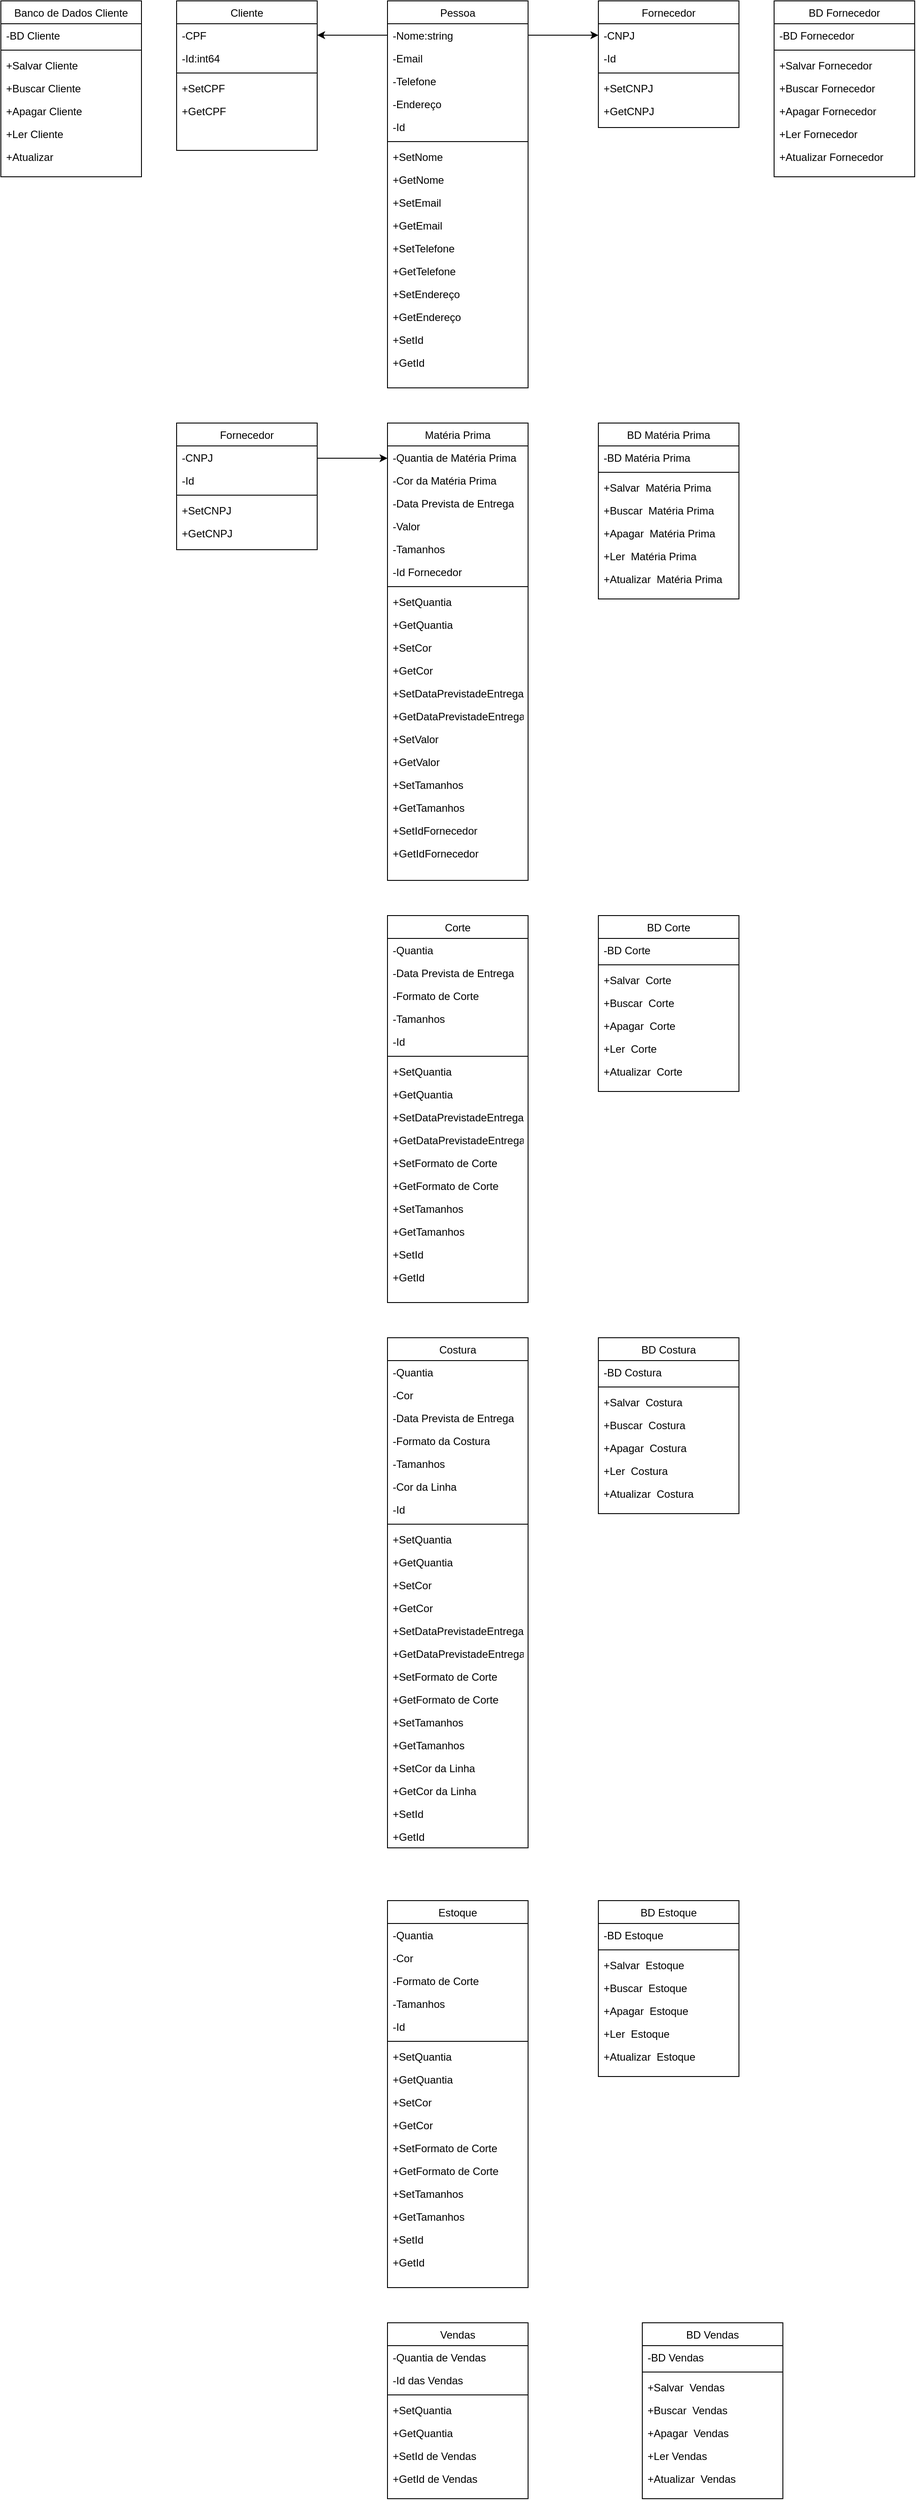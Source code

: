 <mxfile version="24.7.1" type="device">
  <diagram id="C5RBs43oDa-KdzZeNtuy" name="Page-1">
    <mxGraphModel dx="2261" dy="782" grid="1" gridSize="10" guides="1" tooltips="1" connect="1" arrows="1" fold="1" page="1" pageScale="1" pageWidth="827" pageHeight="1169" math="0" shadow="0">
      <root>
        <mxCell id="WIyWlLk6GJQsqaUBKTNV-0" />
        <mxCell id="WIyWlLk6GJQsqaUBKTNV-1" parent="WIyWlLk6GJQsqaUBKTNV-0" />
        <mxCell id="zkfFHV4jXpPFQw0GAbJ--17" value="Cliente" style="swimlane;fontStyle=0;align=center;verticalAlign=top;childLayout=stackLayout;horizontal=1;startSize=26;horizontalStack=0;resizeParent=1;resizeLast=0;collapsible=1;marginBottom=0;rounded=0;shadow=0;strokeWidth=1;" parent="WIyWlLk6GJQsqaUBKTNV-1" vertex="1">
          <mxGeometry x="40" width="160" height="170" as="geometry">
            <mxRectangle x="550" y="140" width="160" height="26" as="alternateBounds" />
          </mxGeometry>
        </mxCell>
        <mxCell id="zkfFHV4jXpPFQw0GAbJ--18" value="-CPF" style="text;align=left;verticalAlign=top;spacingLeft=4;spacingRight=4;overflow=hidden;rotatable=0;points=[[0,0.5],[1,0.5]];portConstraint=eastwest;" parent="zkfFHV4jXpPFQw0GAbJ--17" vertex="1">
          <mxGeometry y="26" width="160" height="26" as="geometry" />
        </mxCell>
        <mxCell id="UYTvGShQzW5NcOus-Ca2-104" value="-Id:int64" style="text;align=left;verticalAlign=top;spacingLeft=4;spacingRight=4;overflow=hidden;rotatable=0;points=[[0,0.5],[1,0.5]];portConstraint=eastwest;" parent="zkfFHV4jXpPFQw0GAbJ--17" vertex="1">
          <mxGeometry y="52" width="160" height="26" as="geometry" />
        </mxCell>
        <mxCell id="zkfFHV4jXpPFQw0GAbJ--23" value="" style="line;html=1;strokeWidth=1;align=left;verticalAlign=middle;spacingTop=-1;spacingLeft=3;spacingRight=3;rotatable=0;labelPosition=right;points=[];portConstraint=eastwest;" parent="zkfFHV4jXpPFQw0GAbJ--17" vertex="1">
          <mxGeometry y="78" width="160" height="8" as="geometry" />
        </mxCell>
        <mxCell id="zkfFHV4jXpPFQw0GAbJ--24" value="+SetCPF" style="text;align=left;verticalAlign=top;spacingLeft=4;spacingRight=4;overflow=hidden;rotatable=0;points=[[0,0.5],[1,0.5]];portConstraint=eastwest;" parent="zkfFHV4jXpPFQw0GAbJ--17" vertex="1">
          <mxGeometry y="86" width="160" height="26" as="geometry" />
        </mxCell>
        <mxCell id="PJtzNLOf5O62sU7vfMhk-27" value="+GetCPF" style="text;align=left;verticalAlign=top;spacingLeft=4;spacingRight=4;overflow=hidden;rotatable=0;points=[[0,0.5],[1,0.5]];portConstraint=eastwest;" parent="zkfFHV4jXpPFQw0GAbJ--17" vertex="1">
          <mxGeometry y="112" width="160" height="32" as="geometry" />
        </mxCell>
        <mxCell id="PJtzNLOf5O62sU7vfMhk-35" value="Banco de Dados Cliente" style="swimlane;fontStyle=0;align=center;verticalAlign=top;childLayout=stackLayout;horizontal=1;startSize=26;horizontalStack=0;resizeParent=1;resizeLast=0;collapsible=1;marginBottom=0;rounded=0;shadow=0;strokeWidth=1;" parent="WIyWlLk6GJQsqaUBKTNV-1" vertex="1">
          <mxGeometry x="-160" width="160" height="200" as="geometry">
            <mxRectangle x="550" y="140" width="160" height="26" as="alternateBounds" />
          </mxGeometry>
        </mxCell>
        <mxCell id="PJtzNLOf5O62sU7vfMhk-36" value="-BD Cliente" style="text;align=left;verticalAlign=top;spacingLeft=4;spacingRight=4;overflow=hidden;rotatable=0;points=[[0,0.5],[1,0.5]];portConstraint=eastwest;" parent="PJtzNLOf5O62sU7vfMhk-35" vertex="1">
          <mxGeometry y="26" width="160" height="26" as="geometry" />
        </mxCell>
        <mxCell id="PJtzNLOf5O62sU7vfMhk-42" value="" style="line;html=1;strokeWidth=1;align=left;verticalAlign=middle;spacingTop=-1;spacingLeft=3;spacingRight=3;rotatable=0;labelPosition=right;points=[];portConstraint=eastwest;" parent="PJtzNLOf5O62sU7vfMhk-35" vertex="1">
          <mxGeometry y="52" width="160" height="8" as="geometry" />
        </mxCell>
        <mxCell id="PJtzNLOf5O62sU7vfMhk-43" value="+Salvar Cliente" style="text;align=left;verticalAlign=top;spacingLeft=4;spacingRight=4;overflow=hidden;rotatable=0;points=[[0,0.5],[1,0.5]];portConstraint=eastwest;" parent="PJtzNLOf5O62sU7vfMhk-35" vertex="1">
          <mxGeometry y="60" width="160" height="26" as="geometry" />
        </mxCell>
        <mxCell id="PJtzNLOf5O62sU7vfMhk-44" value="+Buscar Cliente" style="text;align=left;verticalAlign=top;spacingLeft=4;spacingRight=4;overflow=hidden;rotatable=0;points=[[0,0.5],[1,0.5]];portConstraint=eastwest;" parent="PJtzNLOf5O62sU7vfMhk-35" vertex="1">
          <mxGeometry y="86" width="160" height="26" as="geometry" />
        </mxCell>
        <mxCell id="PJtzNLOf5O62sU7vfMhk-45" value="+Apagar Cliente" style="text;align=left;verticalAlign=top;spacingLeft=4;spacingRight=4;overflow=hidden;rotatable=0;points=[[0,0.5],[1,0.5]];portConstraint=eastwest;" parent="PJtzNLOf5O62sU7vfMhk-35" vertex="1">
          <mxGeometry y="112" width="160" height="26" as="geometry" />
        </mxCell>
        <mxCell id="PJtzNLOf5O62sU7vfMhk-57" value="+Ler Cliente" style="text;align=left;verticalAlign=top;spacingLeft=4;spacingRight=4;overflow=hidden;rotatable=0;points=[[0,0.5],[1,0.5]];portConstraint=eastwest;" parent="PJtzNLOf5O62sU7vfMhk-35" vertex="1">
          <mxGeometry y="138" width="160" height="26" as="geometry" />
        </mxCell>
        <mxCell id="UYTvGShQzW5NcOus-Ca2-62" value="+Atualizar " style="text;align=left;verticalAlign=top;spacingLeft=4;spacingRight=4;overflow=hidden;rotatable=0;points=[[0,0.5],[1,0.5]];portConstraint=eastwest;" parent="PJtzNLOf5O62sU7vfMhk-35" vertex="1">
          <mxGeometry y="164" width="160" height="26" as="geometry" />
        </mxCell>
        <mxCell id="PJtzNLOf5O62sU7vfMhk-58" value="Matéria Prima" style="swimlane;fontStyle=0;align=center;verticalAlign=top;childLayout=stackLayout;horizontal=1;startSize=26;horizontalStack=0;resizeParent=1;resizeLast=0;collapsible=1;marginBottom=0;rounded=0;shadow=0;strokeWidth=1;" parent="WIyWlLk6GJQsqaUBKTNV-1" vertex="1">
          <mxGeometry x="280" y="480" width="160" height="520" as="geometry">
            <mxRectangle y="480" width="160" height="26" as="alternateBounds" />
          </mxGeometry>
        </mxCell>
        <mxCell id="PJtzNLOf5O62sU7vfMhk-59" value="-Quantia de Matéria Prima" style="text;align=left;verticalAlign=top;spacingLeft=4;spacingRight=4;overflow=hidden;rotatable=0;points=[[0,0.5],[1,0.5]];portConstraint=eastwest;" parent="PJtzNLOf5O62sU7vfMhk-58" vertex="1">
          <mxGeometry y="26" width="160" height="26" as="geometry" />
        </mxCell>
        <mxCell id="PJtzNLOf5O62sU7vfMhk-60" value="-Cor da Matéria Prima" style="text;align=left;verticalAlign=top;spacingLeft=4;spacingRight=4;overflow=hidden;rotatable=0;points=[[0,0.5],[1,0.5]];portConstraint=eastwest;rounded=0;shadow=0;html=0;" parent="PJtzNLOf5O62sU7vfMhk-58" vertex="1">
          <mxGeometry y="52" width="160" height="26" as="geometry" />
        </mxCell>
        <mxCell id="PJtzNLOf5O62sU7vfMhk-61" value="-Data Prevista de Entrega" style="text;align=left;verticalAlign=top;spacingLeft=4;spacingRight=4;overflow=hidden;rotatable=0;points=[[0,0.5],[1,0.5]];portConstraint=eastwest;rounded=0;shadow=0;html=0;" parent="PJtzNLOf5O62sU7vfMhk-58" vertex="1">
          <mxGeometry y="78" width="160" height="26" as="geometry" />
        </mxCell>
        <mxCell id="PJtzNLOf5O62sU7vfMhk-62" value="-Valor" style="text;align=left;verticalAlign=top;spacingLeft=4;spacingRight=4;overflow=hidden;rotatable=0;points=[[0,0.5],[1,0.5]];portConstraint=eastwest;rounded=0;shadow=0;html=0;" parent="PJtzNLOf5O62sU7vfMhk-58" vertex="1">
          <mxGeometry y="104" width="160" height="26" as="geometry" />
        </mxCell>
        <mxCell id="PJtzNLOf5O62sU7vfMhk-63" value="-Tamanhos" style="text;align=left;verticalAlign=top;spacingLeft=4;spacingRight=4;overflow=hidden;rotatable=0;points=[[0,0.5],[1,0.5]];portConstraint=eastwest;rounded=0;shadow=0;html=0;" parent="PJtzNLOf5O62sU7vfMhk-58" vertex="1">
          <mxGeometry y="130" width="160" height="26" as="geometry" />
        </mxCell>
        <mxCell id="PJtzNLOf5O62sU7vfMhk-64" value="-Id Fornecedor" style="text;align=left;verticalAlign=top;spacingLeft=4;spacingRight=4;overflow=hidden;rotatable=0;points=[[0,0.5],[1,0.5]];portConstraint=eastwest;rounded=0;shadow=0;html=0;" parent="PJtzNLOf5O62sU7vfMhk-58" vertex="1">
          <mxGeometry y="156" width="160" height="26" as="geometry" />
        </mxCell>
        <mxCell id="PJtzNLOf5O62sU7vfMhk-65" value="" style="line;html=1;strokeWidth=1;align=left;verticalAlign=middle;spacingTop=-1;spacingLeft=3;spacingRight=3;rotatable=0;labelPosition=right;points=[];portConstraint=eastwest;" parent="PJtzNLOf5O62sU7vfMhk-58" vertex="1">
          <mxGeometry y="182" width="160" height="8" as="geometry" />
        </mxCell>
        <mxCell id="PJtzNLOf5O62sU7vfMhk-66" value="+SetQuantia" style="text;align=left;verticalAlign=top;spacingLeft=4;spacingRight=4;overflow=hidden;rotatable=0;points=[[0,0.5],[1,0.5]];portConstraint=eastwest;" parent="PJtzNLOf5O62sU7vfMhk-58" vertex="1">
          <mxGeometry y="190" width="160" height="26" as="geometry" />
        </mxCell>
        <mxCell id="PJtzNLOf5O62sU7vfMhk-67" value="+GetQuantia" style="text;align=left;verticalAlign=top;spacingLeft=4;spacingRight=4;overflow=hidden;rotatable=0;points=[[0,0.5],[1,0.5]];portConstraint=eastwest;" parent="PJtzNLOf5O62sU7vfMhk-58" vertex="1">
          <mxGeometry y="216" width="160" height="26" as="geometry" />
        </mxCell>
        <mxCell id="PJtzNLOf5O62sU7vfMhk-68" value="+SetCor" style="text;align=left;verticalAlign=top;spacingLeft=4;spacingRight=4;overflow=hidden;rotatable=0;points=[[0,0.5],[1,0.5]];portConstraint=eastwest;" parent="PJtzNLOf5O62sU7vfMhk-58" vertex="1">
          <mxGeometry y="242" width="160" height="26" as="geometry" />
        </mxCell>
        <mxCell id="PJtzNLOf5O62sU7vfMhk-69" value="+GetCor" style="text;align=left;verticalAlign=top;spacingLeft=4;spacingRight=4;overflow=hidden;rotatable=0;points=[[0,0.5],[1,0.5]];portConstraint=eastwest;" parent="PJtzNLOf5O62sU7vfMhk-58" vertex="1">
          <mxGeometry y="268" width="160" height="26" as="geometry" />
        </mxCell>
        <mxCell id="PJtzNLOf5O62sU7vfMhk-70" value="+SetDataPrevistadeEntrega" style="text;align=left;verticalAlign=top;spacingLeft=4;spacingRight=4;overflow=hidden;rotatable=0;points=[[0,0.5],[1,0.5]];portConstraint=eastwest;" parent="PJtzNLOf5O62sU7vfMhk-58" vertex="1">
          <mxGeometry y="294" width="160" height="26" as="geometry" />
        </mxCell>
        <mxCell id="PJtzNLOf5O62sU7vfMhk-71" value="+GetDataPrevistadeEntrega" style="text;align=left;verticalAlign=top;spacingLeft=4;spacingRight=4;overflow=hidden;rotatable=0;points=[[0,0.5],[1,0.5]];portConstraint=eastwest;" parent="PJtzNLOf5O62sU7vfMhk-58" vertex="1">
          <mxGeometry y="320" width="160" height="26" as="geometry" />
        </mxCell>
        <mxCell id="PJtzNLOf5O62sU7vfMhk-72" value="+SetValor" style="text;align=left;verticalAlign=top;spacingLeft=4;spacingRight=4;overflow=hidden;rotatable=0;points=[[0,0.5],[1,0.5]];portConstraint=eastwest;" parent="PJtzNLOf5O62sU7vfMhk-58" vertex="1">
          <mxGeometry y="346" width="160" height="26" as="geometry" />
        </mxCell>
        <mxCell id="PJtzNLOf5O62sU7vfMhk-73" value="+GetValor" style="text;align=left;verticalAlign=top;spacingLeft=4;spacingRight=4;overflow=hidden;rotatable=0;points=[[0,0.5],[1,0.5]];portConstraint=eastwest;" parent="PJtzNLOf5O62sU7vfMhk-58" vertex="1">
          <mxGeometry y="372" width="160" height="26" as="geometry" />
        </mxCell>
        <mxCell id="PJtzNLOf5O62sU7vfMhk-74" value="+SetTamanhos" style="text;align=left;verticalAlign=top;spacingLeft=4;spacingRight=4;overflow=hidden;rotatable=0;points=[[0,0.5],[1,0.5]];portConstraint=eastwest;" parent="PJtzNLOf5O62sU7vfMhk-58" vertex="1">
          <mxGeometry y="398" width="160" height="26" as="geometry" />
        </mxCell>
        <mxCell id="PJtzNLOf5O62sU7vfMhk-75" value="+GetTamanhos" style="text;align=left;verticalAlign=top;spacingLeft=4;spacingRight=4;overflow=hidden;rotatable=0;points=[[0,0.5],[1,0.5]];portConstraint=eastwest;" parent="PJtzNLOf5O62sU7vfMhk-58" vertex="1">
          <mxGeometry y="424" width="160" height="26" as="geometry" />
        </mxCell>
        <mxCell id="PJtzNLOf5O62sU7vfMhk-76" value="+SetIdFornecedor" style="text;align=left;verticalAlign=top;spacingLeft=4;spacingRight=4;overflow=hidden;rotatable=0;points=[[0,0.5],[1,0.5]];portConstraint=eastwest;" parent="PJtzNLOf5O62sU7vfMhk-58" vertex="1">
          <mxGeometry y="450" width="160" height="26" as="geometry" />
        </mxCell>
        <mxCell id="PJtzNLOf5O62sU7vfMhk-77" value="+GetIdFornecedor" style="text;align=left;verticalAlign=top;spacingLeft=4;spacingRight=4;overflow=hidden;rotatable=0;points=[[0,0.5],[1,0.5]];portConstraint=eastwest;" parent="PJtzNLOf5O62sU7vfMhk-58" vertex="1">
          <mxGeometry y="476" width="160" height="26" as="geometry" />
        </mxCell>
        <mxCell id="UYTvGShQzW5NcOus-Ca2-19" value="Pessoa" style="swimlane;fontStyle=0;align=center;verticalAlign=top;childLayout=stackLayout;horizontal=1;startSize=26;horizontalStack=0;resizeParent=1;resizeLast=0;collapsible=1;marginBottom=0;rounded=0;shadow=0;strokeWidth=1;" parent="WIyWlLk6GJQsqaUBKTNV-1" vertex="1">
          <mxGeometry x="280" width="160" height="440" as="geometry">
            <mxRectangle y="480" width="160" height="26" as="alternateBounds" />
          </mxGeometry>
        </mxCell>
        <mxCell id="UYTvGShQzW5NcOus-Ca2-20" value="-Nome:string" style="text;align=left;verticalAlign=top;spacingLeft=4;spacingRight=4;overflow=hidden;rotatable=0;points=[[0,0.5],[1,0.5]];portConstraint=eastwest;" parent="UYTvGShQzW5NcOus-Ca2-19" vertex="1">
          <mxGeometry y="26" width="160" height="26" as="geometry" />
        </mxCell>
        <mxCell id="UYTvGShQzW5NcOus-Ca2-21" value="-Email" style="text;align=left;verticalAlign=top;spacingLeft=4;spacingRight=4;overflow=hidden;rotatable=0;points=[[0,0.5],[1,0.5]];portConstraint=eastwest;rounded=0;shadow=0;html=0;" parent="UYTvGShQzW5NcOus-Ca2-19" vertex="1">
          <mxGeometry y="52" width="160" height="26" as="geometry" />
        </mxCell>
        <mxCell id="UYTvGShQzW5NcOus-Ca2-22" value="-Telefone" style="text;align=left;verticalAlign=top;spacingLeft=4;spacingRight=4;overflow=hidden;rotatable=0;points=[[0,0.5],[1,0.5]];portConstraint=eastwest;rounded=0;shadow=0;html=0;" parent="UYTvGShQzW5NcOus-Ca2-19" vertex="1">
          <mxGeometry y="78" width="160" height="26" as="geometry" />
        </mxCell>
        <mxCell id="UYTvGShQzW5NcOus-Ca2-23" value="-Endereço" style="text;align=left;verticalAlign=top;spacingLeft=4;spacingRight=4;overflow=hidden;rotatable=0;points=[[0,0.5],[1,0.5]];portConstraint=eastwest;rounded=0;shadow=0;html=0;" parent="UYTvGShQzW5NcOus-Ca2-19" vertex="1">
          <mxGeometry y="104" width="160" height="26" as="geometry" />
        </mxCell>
        <mxCell id="UYTvGShQzW5NcOus-Ca2-25" value="-Id" style="text;align=left;verticalAlign=top;spacingLeft=4;spacingRight=4;overflow=hidden;rotatable=0;points=[[0,0.5],[1,0.5]];portConstraint=eastwest;rounded=0;shadow=0;html=0;" parent="UYTvGShQzW5NcOus-Ca2-19" vertex="1">
          <mxGeometry y="130" width="160" height="26" as="geometry" />
        </mxCell>
        <mxCell id="UYTvGShQzW5NcOus-Ca2-26" value="" style="line;html=1;strokeWidth=1;align=left;verticalAlign=middle;spacingTop=-1;spacingLeft=3;spacingRight=3;rotatable=0;labelPosition=right;points=[];portConstraint=eastwest;" parent="UYTvGShQzW5NcOus-Ca2-19" vertex="1">
          <mxGeometry y="156" width="160" height="8" as="geometry" />
        </mxCell>
        <mxCell id="UYTvGShQzW5NcOus-Ca2-27" value="+SetNome" style="text;align=left;verticalAlign=top;spacingLeft=4;spacingRight=4;overflow=hidden;rotatable=0;points=[[0,0.5],[1,0.5]];portConstraint=eastwest;" parent="UYTvGShQzW5NcOus-Ca2-19" vertex="1">
          <mxGeometry y="164" width="160" height="26" as="geometry" />
        </mxCell>
        <mxCell id="UYTvGShQzW5NcOus-Ca2-28" value="+GetNome" style="text;align=left;verticalAlign=top;spacingLeft=4;spacingRight=4;overflow=hidden;rotatable=0;points=[[0,0.5],[1,0.5]];portConstraint=eastwest;" parent="UYTvGShQzW5NcOus-Ca2-19" vertex="1">
          <mxGeometry y="190" width="160" height="26" as="geometry" />
        </mxCell>
        <mxCell id="UYTvGShQzW5NcOus-Ca2-29" value="+SetEmail" style="text;align=left;verticalAlign=top;spacingLeft=4;spacingRight=4;overflow=hidden;rotatable=0;points=[[0,0.5],[1,0.5]];portConstraint=eastwest;" parent="UYTvGShQzW5NcOus-Ca2-19" vertex="1">
          <mxGeometry y="216" width="160" height="26" as="geometry" />
        </mxCell>
        <mxCell id="UYTvGShQzW5NcOus-Ca2-30" value="+GetEmail" style="text;align=left;verticalAlign=top;spacingLeft=4;spacingRight=4;overflow=hidden;rotatable=0;points=[[0,0.5],[1,0.5]];portConstraint=eastwest;" parent="UYTvGShQzW5NcOus-Ca2-19" vertex="1">
          <mxGeometry y="242" width="160" height="26" as="geometry" />
        </mxCell>
        <mxCell id="UYTvGShQzW5NcOus-Ca2-31" value="+SetTelefone" style="text;align=left;verticalAlign=top;spacingLeft=4;spacingRight=4;overflow=hidden;rotatable=0;points=[[0,0.5],[1,0.5]];portConstraint=eastwest;" parent="UYTvGShQzW5NcOus-Ca2-19" vertex="1">
          <mxGeometry y="268" width="160" height="26" as="geometry" />
        </mxCell>
        <mxCell id="UYTvGShQzW5NcOus-Ca2-32" value="+GetTelefone" style="text;align=left;verticalAlign=top;spacingLeft=4;spacingRight=4;overflow=hidden;rotatable=0;points=[[0,0.5],[1,0.5]];portConstraint=eastwest;" parent="UYTvGShQzW5NcOus-Ca2-19" vertex="1">
          <mxGeometry y="294" width="160" height="26" as="geometry" />
        </mxCell>
        <mxCell id="UYTvGShQzW5NcOus-Ca2-33" value="+SetEndereço" style="text;align=left;verticalAlign=top;spacingLeft=4;spacingRight=4;overflow=hidden;rotatable=0;points=[[0,0.5],[1,0.5]];portConstraint=eastwest;" parent="UYTvGShQzW5NcOus-Ca2-19" vertex="1">
          <mxGeometry y="320" width="160" height="26" as="geometry" />
        </mxCell>
        <mxCell id="UYTvGShQzW5NcOus-Ca2-34" value="+GetEndereço" style="text;align=left;verticalAlign=top;spacingLeft=4;spacingRight=4;overflow=hidden;rotatable=0;points=[[0,0.5],[1,0.5]];portConstraint=eastwest;" parent="UYTvGShQzW5NcOus-Ca2-19" vertex="1">
          <mxGeometry y="346" width="160" height="26" as="geometry" />
        </mxCell>
        <mxCell id="UYTvGShQzW5NcOus-Ca2-37" value="+SetId" style="text;align=left;verticalAlign=top;spacingLeft=4;spacingRight=4;overflow=hidden;rotatable=0;points=[[0,0.5],[1,0.5]];portConstraint=eastwest;" parent="UYTvGShQzW5NcOus-Ca2-19" vertex="1">
          <mxGeometry y="372" width="160" height="26" as="geometry" />
        </mxCell>
        <mxCell id="UYTvGShQzW5NcOus-Ca2-38" value="+GetId" style="text;align=left;verticalAlign=top;spacingLeft=4;spacingRight=4;overflow=hidden;rotatable=0;points=[[0,0.5],[1,0.5]];portConstraint=eastwest;" parent="UYTvGShQzW5NcOus-Ca2-19" vertex="1">
          <mxGeometry y="398" width="160" height="26" as="geometry" />
        </mxCell>
        <mxCell id="UYTvGShQzW5NcOus-Ca2-39" value="Fornecedor" style="swimlane;fontStyle=0;align=center;verticalAlign=top;childLayout=stackLayout;horizontal=1;startSize=26;horizontalStack=0;resizeParent=1;resizeLast=0;collapsible=1;marginBottom=0;rounded=0;shadow=0;strokeWidth=1;" parent="WIyWlLk6GJQsqaUBKTNV-1" vertex="1">
          <mxGeometry x="520" width="160" height="144" as="geometry">
            <mxRectangle x="550" y="140" width="160" height="26" as="alternateBounds" />
          </mxGeometry>
        </mxCell>
        <mxCell id="UYTvGShQzW5NcOus-Ca2-40" value="-CNPJ" style="text;align=left;verticalAlign=top;spacingLeft=4;spacingRight=4;overflow=hidden;rotatable=0;points=[[0,0.5],[1,0.5]];portConstraint=eastwest;" parent="UYTvGShQzW5NcOus-Ca2-39" vertex="1">
          <mxGeometry y="26" width="160" height="26" as="geometry" />
        </mxCell>
        <mxCell id="UYTvGShQzW5NcOus-Ca2-103" value="-Id" style="text;align=left;verticalAlign=top;spacingLeft=4;spacingRight=4;overflow=hidden;rotatable=0;points=[[0,0.5],[1,0.5]];portConstraint=eastwest;" parent="UYTvGShQzW5NcOus-Ca2-39" vertex="1">
          <mxGeometry y="52" width="160" height="26" as="geometry" />
        </mxCell>
        <mxCell id="UYTvGShQzW5NcOus-Ca2-41" value="" style="line;html=1;strokeWidth=1;align=left;verticalAlign=middle;spacingTop=-1;spacingLeft=3;spacingRight=3;rotatable=0;labelPosition=right;points=[];portConstraint=eastwest;" parent="UYTvGShQzW5NcOus-Ca2-39" vertex="1">
          <mxGeometry y="78" width="160" height="8" as="geometry" />
        </mxCell>
        <mxCell id="UYTvGShQzW5NcOus-Ca2-42" value="+SetCNPJ" style="text;align=left;verticalAlign=top;spacingLeft=4;spacingRight=4;overflow=hidden;rotatable=0;points=[[0,0.5],[1,0.5]];portConstraint=eastwest;" parent="UYTvGShQzW5NcOus-Ca2-39" vertex="1">
          <mxGeometry y="86" width="160" height="26" as="geometry" />
        </mxCell>
        <mxCell id="UYTvGShQzW5NcOus-Ca2-43" value="+GetCNPJ" style="text;align=left;verticalAlign=top;spacingLeft=4;spacingRight=4;overflow=hidden;rotatable=0;points=[[0,0.5],[1,0.5]];portConstraint=eastwest;" parent="UYTvGShQzW5NcOus-Ca2-39" vertex="1">
          <mxGeometry y="112" width="160" height="32" as="geometry" />
        </mxCell>
        <mxCell id="UYTvGShQzW5NcOus-Ca2-49" value="BD Fornecedor" style="swimlane;fontStyle=0;align=center;verticalAlign=top;childLayout=stackLayout;horizontal=1;startSize=26;horizontalStack=0;resizeParent=1;resizeLast=0;collapsible=1;marginBottom=0;rounded=0;shadow=0;strokeWidth=1;" parent="WIyWlLk6GJQsqaUBKTNV-1" vertex="1">
          <mxGeometry x="720" width="160" height="200" as="geometry">
            <mxRectangle x="550" y="140" width="160" height="26" as="alternateBounds" />
          </mxGeometry>
        </mxCell>
        <mxCell id="UYTvGShQzW5NcOus-Ca2-50" value="-BD Fornecedor" style="text;align=left;verticalAlign=top;spacingLeft=4;spacingRight=4;overflow=hidden;rotatable=0;points=[[0,0.5],[1,0.5]];portConstraint=eastwest;" parent="UYTvGShQzW5NcOus-Ca2-49" vertex="1">
          <mxGeometry y="26" width="160" height="26" as="geometry" />
        </mxCell>
        <mxCell id="UYTvGShQzW5NcOus-Ca2-51" value="" style="line;html=1;strokeWidth=1;align=left;verticalAlign=middle;spacingTop=-1;spacingLeft=3;spacingRight=3;rotatable=0;labelPosition=right;points=[];portConstraint=eastwest;" parent="UYTvGShQzW5NcOus-Ca2-49" vertex="1">
          <mxGeometry y="52" width="160" height="8" as="geometry" />
        </mxCell>
        <mxCell id="UYTvGShQzW5NcOus-Ca2-52" value="+Salvar Fornecedor" style="text;align=left;verticalAlign=top;spacingLeft=4;spacingRight=4;overflow=hidden;rotatable=0;points=[[0,0.5],[1,0.5]];portConstraint=eastwest;" parent="UYTvGShQzW5NcOus-Ca2-49" vertex="1">
          <mxGeometry y="60" width="160" height="26" as="geometry" />
        </mxCell>
        <mxCell id="UYTvGShQzW5NcOus-Ca2-53" value="+Buscar Fornecedor" style="text;align=left;verticalAlign=top;spacingLeft=4;spacingRight=4;overflow=hidden;rotatable=0;points=[[0,0.5],[1,0.5]];portConstraint=eastwest;" parent="UYTvGShQzW5NcOus-Ca2-49" vertex="1">
          <mxGeometry y="86" width="160" height="26" as="geometry" />
        </mxCell>
        <mxCell id="UYTvGShQzW5NcOus-Ca2-54" value="+Apagar Fornecedor" style="text;align=left;verticalAlign=top;spacingLeft=4;spacingRight=4;overflow=hidden;rotatable=0;points=[[0,0.5],[1,0.5]];portConstraint=eastwest;" parent="UYTvGShQzW5NcOus-Ca2-49" vertex="1">
          <mxGeometry y="112" width="160" height="26" as="geometry" />
        </mxCell>
        <mxCell id="UYTvGShQzW5NcOus-Ca2-55" value="+Ler Fornecedor" style="text;align=left;verticalAlign=top;spacingLeft=4;spacingRight=4;overflow=hidden;rotatable=0;points=[[0,0.5],[1,0.5]];portConstraint=eastwest;" parent="UYTvGShQzW5NcOus-Ca2-49" vertex="1">
          <mxGeometry y="138" width="160" height="26" as="geometry" />
        </mxCell>
        <mxCell id="UYTvGShQzW5NcOus-Ca2-61" value="+Atualizar Fornecedor" style="text;align=left;verticalAlign=top;spacingLeft=4;spacingRight=4;overflow=hidden;rotatable=0;points=[[0,0.5],[1,0.5]];portConstraint=eastwest;" parent="UYTvGShQzW5NcOus-Ca2-49" vertex="1">
          <mxGeometry y="164" width="160" height="26" as="geometry" />
        </mxCell>
        <mxCell id="UYTvGShQzW5NcOus-Ca2-67" value="" style="endArrow=classic;html=1;rounded=0;entryX=1;entryY=0.5;entryDx=0;entryDy=0;exitX=0;exitY=0.5;exitDx=0;exitDy=0;" parent="WIyWlLk6GJQsqaUBKTNV-1" source="UYTvGShQzW5NcOus-Ca2-20" target="zkfFHV4jXpPFQw0GAbJ--18" edge="1">
          <mxGeometry width="50" height="50" relative="1" as="geometry">
            <mxPoint x="220" y="85" as="sourcePoint" />
            <mxPoint x="270" y="35" as="targetPoint" />
          </mxGeometry>
        </mxCell>
        <mxCell id="UYTvGShQzW5NcOus-Ca2-68" value="" style="endArrow=classic;html=1;rounded=0;entryX=0;entryY=0.5;entryDx=0;entryDy=0;exitX=1;exitY=0.5;exitDx=0;exitDy=0;" parent="WIyWlLk6GJQsqaUBKTNV-1" source="UYTvGShQzW5NcOus-Ca2-20" target="UYTvGShQzW5NcOus-Ca2-40" edge="1">
          <mxGeometry width="50" height="50" relative="1" as="geometry">
            <mxPoint x="450" y="60" as="sourcePoint" />
            <mxPoint x="500" y="10" as="targetPoint" />
          </mxGeometry>
        </mxCell>
        <mxCell id="UYTvGShQzW5NcOus-Ca2-69" value="Corte" style="swimlane;fontStyle=0;align=center;verticalAlign=top;childLayout=stackLayout;horizontal=1;startSize=26;horizontalStack=0;resizeParent=1;resizeLast=0;collapsible=1;marginBottom=0;rounded=0;shadow=0;strokeWidth=1;" parent="WIyWlLk6GJQsqaUBKTNV-1" vertex="1">
          <mxGeometry x="280" y="1040" width="160" height="440" as="geometry">
            <mxRectangle y="480" width="160" height="26" as="alternateBounds" />
          </mxGeometry>
        </mxCell>
        <mxCell id="UYTvGShQzW5NcOus-Ca2-70" value="-Quantia" style="text;align=left;verticalAlign=top;spacingLeft=4;spacingRight=4;overflow=hidden;rotatable=0;points=[[0,0.5],[1,0.5]];portConstraint=eastwest;" parent="UYTvGShQzW5NcOus-Ca2-69" vertex="1">
          <mxGeometry y="26" width="160" height="26" as="geometry" />
        </mxCell>
        <mxCell id="UYTvGShQzW5NcOus-Ca2-72" value="-Data Prevista de Entrega" style="text;align=left;verticalAlign=top;spacingLeft=4;spacingRight=4;overflow=hidden;rotatable=0;points=[[0,0.5],[1,0.5]];portConstraint=eastwest;rounded=0;shadow=0;html=0;" parent="UYTvGShQzW5NcOus-Ca2-69" vertex="1">
          <mxGeometry y="52" width="160" height="26" as="geometry" />
        </mxCell>
        <mxCell id="UYTvGShQzW5NcOus-Ca2-73" value="-Formato de Corte" style="text;align=left;verticalAlign=top;spacingLeft=4;spacingRight=4;overflow=hidden;rotatable=0;points=[[0,0.5],[1,0.5]];portConstraint=eastwest;rounded=0;shadow=0;html=0;" parent="UYTvGShQzW5NcOus-Ca2-69" vertex="1">
          <mxGeometry y="78" width="160" height="26" as="geometry" />
        </mxCell>
        <mxCell id="UYTvGShQzW5NcOus-Ca2-74" value="-Tamanhos" style="text;align=left;verticalAlign=top;spacingLeft=4;spacingRight=4;overflow=hidden;rotatable=0;points=[[0,0.5],[1,0.5]];portConstraint=eastwest;rounded=0;shadow=0;html=0;" parent="UYTvGShQzW5NcOus-Ca2-69" vertex="1">
          <mxGeometry y="104" width="160" height="26" as="geometry" />
        </mxCell>
        <mxCell id="UYTvGShQzW5NcOus-Ca2-75" value="-Id" style="text;align=left;verticalAlign=top;spacingLeft=4;spacingRight=4;overflow=hidden;rotatable=0;points=[[0,0.5],[1,0.5]];portConstraint=eastwest;rounded=0;shadow=0;html=0;" parent="UYTvGShQzW5NcOus-Ca2-69" vertex="1">
          <mxGeometry y="130" width="160" height="26" as="geometry" />
        </mxCell>
        <mxCell id="UYTvGShQzW5NcOus-Ca2-76" value="" style="line;html=1;strokeWidth=1;align=left;verticalAlign=middle;spacingTop=-1;spacingLeft=3;spacingRight=3;rotatable=0;labelPosition=right;points=[];portConstraint=eastwest;" parent="UYTvGShQzW5NcOus-Ca2-69" vertex="1">
          <mxGeometry y="156" width="160" height="8" as="geometry" />
        </mxCell>
        <mxCell id="UYTvGShQzW5NcOus-Ca2-77" value="+SetQuantia" style="text;align=left;verticalAlign=top;spacingLeft=4;spacingRight=4;overflow=hidden;rotatable=0;points=[[0,0.5],[1,0.5]];portConstraint=eastwest;" parent="UYTvGShQzW5NcOus-Ca2-69" vertex="1">
          <mxGeometry y="164" width="160" height="26" as="geometry" />
        </mxCell>
        <mxCell id="UYTvGShQzW5NcOus-Ca2-78" value="+GetQuantia" style="text;align=left;verticalAlign=top;spacingLeft=4;spacingRight=4;overflow=hidden;rotatable=0;points=[[0,0.5],[1,0.5]];portConstraint=eastwest;" parent="UYTvGShQzW5NcOus-Ca2-69" vertex="1">
          <mxGeometry y="190" width="160" height="26" as="geometry" />
        </mxCell>
        <mxCell id="UYTvGShQzW5NcOus-Ca2-81" value="+SetDataPrevistadeEntrega" style="text;align=left;verticalAlign=top;spacingLeft=4;spacingRight=4;overflow=hidden;rotatable=0;points=[[0,0.5],[1,0.5]];portConstraint=eastwest;" parent="UYTvGShQzW5NcOus-Ca2-69" vertex="1">
          <mxGeometry y="216" width="160" height="26" as="geometry" />
        </mxCell>
        <mxCell id="UYTvGShQzW5NcOus-Ca2-82" value="+GetDataPrevistadeEntrega" style="text;align=left;verticalAlign=top;spacingLeft=4;spacingRight=4;overflow=hidden;rotatable=0;points=[[0,0.5],[1,0.5]];portConstraint=eastwest;" parent="UYTvGShQzW5NcOus-Ca2-69" vertex="1">
          <mxGeometry y="242" width="160" height="26" as="geometry" />
        </mxCell>
        <mxCell id="UYTvGShQzW5NcOus-Ca2-83" value="+SetFormato de Corte" style="text;align=left;verticalAlign=top;spacingLeft=4;spacingRight=4;overflow=hidden;rotatable=0;points=[[0,0.5],[1,0.5]];portConstraint=eastwest;" parent="UYTvGShQzW5NcOus-Ca2-69" vertex="1">
          <mxGeometry y="268" width="160" height="26" as="geometry" />
        </mxCell>
        <mxCell id="UYTvGShQzW5NcOus-Ca2-84" value="+GetFormato de Corte" style="text;align=left;verticalAlign=top;spacingLeft=4;spacingRight=4;overflow=hidden;rotatable=0;points=[[0,0.5],[1,0.5]];portConstraint=eastwest;" parent="UYTvGShQzW5NcOus-Ca2-69" vertex="1">
          <mxGeometry y="294" width="160" height="26" as="geometry" />
        </mxCell>
        <mxCell id="UYTvGShQzW5NcOus-Ca2-85" value="+SetTamanhos" style="text;align=left;verticalAlign=top;spacingLeft=4;spacingRight=4;overflow=hidden;rotatable=0;points=[[0,0.5],[1,0.5]];portConstraint=eastwest;" parent="UYTvGShQzW5NcOus-Ca2-69" vertex="1">
          <mxGeometry y="320" width="160" height="26" as="geometry" />
        </mxCell>
        <mxCell id="UYTvGShQzW5NcOus-Ca2-86" value="+GetTamanhos" style="text;align=left;verticalAlign=top;spacingLeft=4;spacingRight=4;overflow=hidden;rotatable=0;points=[[0,0.5],[1,0.5]];portConstraint=eastwest;" parent="UYTvGShQzW5NcOus-Ca2-69" vertex="1">
          <mxGeometry y="346" width="160" height="26" as="geometry" />
        </mxCell>
        <mxCell id="UYTvGShQzW5NcOus-Ca2-87" value="+SetId" style="text;align=left;verticalAlign=top;spacingLeft=4;spacingRight=4;overflow=hidden;rotatable=0;points=[[0,0.5],[1,0.5]];portConstraint=eastwest;" parent="UYTvGShQzW5NcOus-Ca2-69" vertex="1">
          <mxGeometry y="372" width="160" height="26" as="geometry" />
        </mxCell>
        <mxCell id="UYTvGShQzW5NcOus-Ca2-88" value="+GetId" style="text;align=left;verticalAlign=top;spacingLeft=4;spacingRight=4;overflow=hidden;rotatable=0;points=[[0,0.5],[1,0.5]];portConstraint=eastwest;" parent="UYTvGShQzW5NcOus-Ca2-69" vertex="1">
          <mxGeometry y="398" width="160" height="26" as="geometry" />
        </mxCell>
        <mxCell id="UYTvGShQzW5NcOus-Ca2-106" value="Costura" style="swimlane;fontStyle=0;align=center;verticalAlign=top;childLayout=stackLayout;horizontal=1;startSize=26;horizontalStack=0;resizeParent=1;resizeLast=0;collapsible=1;marginBottom=0;rounded=0;shadow=0;strokeWidth=1;" parent="WIyWlLk6GJQsqaUBKTNV-1" vertex="1">
          <mxGeometry x="280" y="1520" width="160" height="580" as="geometry">
            <mxRectangle y="480" width="160" height="26" as="alternateBounds" />
          </mxGeometry>
        </mxCell>
        <mxCell id="UYTvGShQzW5NcOus-Ca2-107" value="-Quantia" style="text;align=left;verticalAlign=top;spacingLeft=4;spacingRight=4;overflow=hidden;rotatable=0;points=[[0,0.5],[1,0.5]];portConstraint=eastwest;" parent="UYTvGShQzW5NcOus-Ca2-106" vertex="1">
          <mxGeometry y="26" width="160" height="26" as="geometry" />
        </mxCell>
        <mxCell id="UYTvGShQzW5NcOus-Ca2-108" value="-Cor" style="text;align=left;verticalAlign=top;spacingLeft=4;spacingRight=4;overflow=hidden;rotatable=0;points=[[0,0.5],[1,0.5]];portConstraint=eastwest;rounded=0;shadow=0;html=0;" parent="UYTvGShQzW5NcOus-Ca2-106" vertex="1">
          <mxGeometry y="52" width="160" height="26" as="geometry" />
        </mxCell>
        <mxCell id="UYTvGShQzW5NcOus-Ca2-109" value="-Data Prevista de Entrega" style="text;align=left;verticalAlign=top;spacingLeft=4;spacingRight=4;overflow=hidden;rotatable=0;points=[[0,0.5],[1,0.5]];portConstraint=eastwest;rounded=0;shadow=0;html=0;" parent="UYTvGShQzW5NcOus-Ca2-106" vertex="1">
          <mxGeometry y="78" width="160" height="26" as="geometry" />
        </mxCell>
        <mxCell id="UYTvGShQzW5NcOus-Ca2-110" value="-Formato da Costura" style="text;align=left;verticalAlign=top;spacingLeft=4;spacingRight=4;overflow=hidden;rotatable=0;points=[[0,0.5],[1,0.5]];portConstraint=eastwest;rounded=0;shadow=0;html=0;" parent="UYTvGShQzW5NcOus-Ca2-106" vertex="1">
          <mxGeometry y="104" width="160" height="26" as="geometry" />
        </mxCell>
        <mxCell id="UYTvGShQzW5NcOus-Ca2-111" value="-Tamanhos" style="text;align=left;verticalAlign=top;spacingLeft=4;spacingRight=4;overflow=hidden;rotatable=0;points=[[0,0.5],[1,0.5]];portConstraint=eastwest;rounded=0;shadow=0;html=0;" parent="UYTvGShQzW5NcOus-Ca2-106" vertex="1">
          <mxGeometry y="130" width="160" height="26" as="geometry" />
        </mxCell>
        <mxCell id="cj39_XKpDpuA1xvaIk3X-0" value="-Cor da Linha" style="text;align=left;verticalAlign=top;spacingLeft=4;spacingRight=4;overflow=hidden;rotatable=0;points=[[0,0.5],[1,0.5]];portConstraint=eastwest;rounded=0;shadow=0;html=0;" parent="UYTvGShQzW5NcOus-Ca2-106" vertex="1">
          <mxGeometry y="156" width="160" height="26" as="geometry" />
        </mxCell>
        <mxCell id="UYTvGShQzW5NcOus-Ca2-112" value="-Id" style="text;align=left;verticalAlign=top;spacingLeft=4;spacingRight=4;overflow=hidden;rotatable=0;points=[[0,0.5],[1,0.5]];portConstraint=eastwest;rounded=0;shadow=0;html=0;" parent="UYTvGShQzW5NcOus-Ca2-106" vertex="1">
          <mxGeometry y="182" width="160" height="26" as="geometry" />
        </mxCell>
        <mxCell id="UYTvGShQzW5NcOus-Ca2-113" value="" style="line;html=1;strokeWidth=1;align=left;verticalAlign=middle;spacingTop=-1;spacingLeft=3;spacingRight=3;rotatable=0;labelPosition=right;points=[];portConstraint=eastwest;" parent="UYTvGShQzW5NcOus-Ca2-106" vertex="1">
          <mxGeometry y="208" width="160" height="8" as="geometry" />
        </mxCell>
        <mxCell id="UYTvGShQzW5NcOus-Ca2-114" value="+SetQuantia" style="text;align=left;verticalAlign=top;spacingLeft=4;spacingRight=4;overflow=hidden;rotatable=0;points=[[0,0.5],[1,0.5]];portConstraint=eastwest;" parent="UYTvGShQzW5NcOus-Ca2-106" vertex="1">
          <mxGeometry y="216" width="160" height="26" as="geometry" />
        </mxCell>
        <mxCell id="UYTvGShQzW5NcOus-Ca2-115" value="+GetQuantia" style="text;align=left;verticalAlign=top;spacingLeft=4;spacingRight=4;overflow=hidden;rotatable=0;points=[[0,0.5],[1,0.5]];portConstraint=eastwest;" parent="UYTvGShQzW5NcOus-Ca2-106" vertex="1">
          <mxGeometry y="242" width="160" height="26" as="geometry" />
        </mxCell>
        <mxCell id="UYTvGShQzW5NcOus-Ca2-116" value="+SetCor" style="text;align=left;verticalAlign=top;spacingLeft=4;spacingRight=4;overflow=hidden;rotatable=0;points=[[0,0.5],[1,0.5]];portConstraint=eastwest;" parent="UYTvGShQzW5NcOus-Ca2-106" vertex="1">
          <mxGeometry y="268" width="160" height="26" as="geometry" />
        </mxCell>
        <mxCell id="UYTvGShQzW5NcOus-Ca2-117" value="+GetCor" style="text;align=left;verticalAlign=top;spacingLeft=4;spacingRight=4;overflow=hidden;rotatable=0;points=[[0,0.5],[1,0.5]];portConstraint=eastwest;" parent="UYTvGShQzW5NcOus-Ca2-106" vertex="1">
          <mxGeometry y="294" width="160" height="26" as="geometry" />
        </mxCell>
        <mxCell id="UYTvGShQzW5NcOus-Ca2-118" value="+SetDataPrevistadeEntrega" style="text;align=left;verticalAlign=top;spacingLeft=4;spacingRight=4;overflow=hidden;rotatable=0;points=[[0,0.5],[1,0.5]];portConstraint=eastwest;" parent="UYTvGShQzW5NcOus-Ca2-106" vertex="1">
          <mxGeometry y="320" width="160" height="26" as="geometry" />
        </mxCell>
        <mxCell id="UYTvGShQzW5NcOus-Ca2-119" value="+GetDataPrevistadeEntrega" style="text;align=left;verticalAlign=top;spacingLeft=4;spacingRight=4;overflow=hidden;rotatable=0;points=[[0,0.5],[1,0.5]];portConstraint=eastwest;" parent="UYTvGShQzW5NcOus-Ca2-106" vertex="1">
          <mxGeometry y="346" width="160" height="26" as="geometry" />
        </mxCell>
        <mxCell id="UYTvGShQzW5NcOus-Ca2-120" value="+SetFormato de Corte" style="text;align=left;verticalAlign=top;spacingLeft=4;spacingRight=4;overflow=hidden;rotatable=0;points=[[0,0.5],[1,0.5]];portConstraint=eastwest;" parent="UYTvGShQzW5NcOus-Ca2-106" vertex="1">
          <mxGeometry y="372" width="160" height="26" as="geometry" />
        </mxCell>
        <mxCell id="UYTvGShQzW5NcOus-Ca2-121" value="+GetFormato de Corte" style="text;align=left;verticalAlign=top;spacingLeft=4;spacingRight=4;overflow=hidden;rotatable=0;points=[[0,0.5],[1,0.5]];portConstraint=eastwest;" parent="UYTvGShQzW5NcOus-Ca2-106" vertex="1">
          <mxGeometry y="398" width="160" height="26" as="geometry" />
        </mxCell>
        <mxCell id="UYTvGShQzW5NcOus-Ca2-122" value="+SetTamanhos" style="text;align=left;verticalAlign=top;spacingLeft=4;spacingRight=4;overflow=hidden;rotatable=0;points=[[0,0.5],[1,0.5]];portConstraint=eastwest;" parent="UYTvGShQzW5NcOus-Ca2-106" vertex="1">
          <mxGeometry y="424" width="160" height="26" as="geometry" />
        </mxCell>
        <mxCell id="UYTvGShQzW5NcOus-Ca2-123" value="+GetTamanhos" style="text;align=left;verticalAlign=top;spacingLeft=4;spacingRight=4;overflow=hidden;rotatable=0;points=[[0,0.5],[1,0.5]];portConstraint=eastwest;" parent="UYTvGShQzW5NcOus-Ca2-106" vertex="1">
          <mxGeometry y="450" width="160" height="26" as="geometry" />
        </mxCell>
        <mxCell id="cj39_XKpDpuA1xvaIk3X-1" value="+SetCor da Linha" style="text;align=left;verticalAlign=top;spacingLeft=4;spacingRight=4;overflow=hidden;rotatable=0;points=[[0,0.5],[1,0.5]];portConstraint=eastwest;" parent="UYTvGShQzW5NcOus-Ca2-106" vertex="1">
          <mxGeometry y="476" width="160" height="26" as="geometry" />
        </mxCell>
        <mxCell id="cj39_XKpDpuA1xvaIk3X-2" value="+GetCor da Linha" style="text;align=left;verticalAlign=top;spacingLeft=4;spacingRight=4;overflow=hidden;rotatable=0;points=[[0,0.5],[1,0.5]];portConstraint=eastwest;" parent="UYTvGShQzW5NcOus-Ca2-106" vertex="1">
          <mxGeometry y="502" width="160" height="26" as="geometry" />
        </mxCell>
        <mxCell id="UYTvGShQzW5NcOus-Ca2-124" value="+SetId" style="text;align=left;verticalAlign=top;spacingLeft=4;spacingRight=4;overflow=hidden;rotatable=0;points=[[0,0.5],[1,0.5]];portConstraint=eastwest;" parent="UYTvGShQzW5NcOus-Ca2-106" vertex="1">
          <mxGeometry y="528" width="160" height="26" as="geometry" />
        </mxCell>
        <mxCell id="UYTvGShQzW5NcOus-Ca2-125" value="+GetId" style="text;align=left;verticalAlign=top;spacingLeft=4;spacingRight=4;overflow=hidden;rotatable=0;points=[[0,0.5],[1,0.5]];portConstraint=eastwest;" parent="UYTvGShQzW5NcOus-Ca2-106" vertex="1">
          <mxGeometry y="554" width="160" height="26" as="geometry" />
        </mxCell>
        <mxCell id="UYTvGShQzW5NcOus-Ca2-126" value="Estoque" style="swimlane;fontStyle=0;align=center;verticalAlign=top;childLayout=stackLayout;horizontal=1;startSize=26;horizontalStack=0;resizeParent=1;resizeLast=0;collapsible=1;marginBottom=0;rounded=0;shadow=0;strokeWidth=1;" parent="WIyWlLk6GJQsqaUBKTNV-1" vertex="1">
          <mxGeometry x="280" y="2160" width="160" height="440" as="geometry">
            <mxRectangle y="480" width="160" height="26" as="alternateBounds" />
          </mxGeometry>
        </mxCell>
        <mxCell id="UYTvGShQzW5NcOus-Ca2-127" value="-Quantia" style="text;align=left;verticalAlign=top;spacingLeft=4;spacingRight=4;overflow=hidden;rotatable=0;points=[[0,0.5],[1,0.5]];portConstraint=eastwest;" parent="UYTvGShQzW5NcOus-Ca2-126" vertex="1">
          <mxGeometry y="26" width="160" height="26" as="geometry" />
        </mxCell>
        <mxCell id="UYTvGShQzW5NcOus-Ca2-128" value="-Cor" style="text;align=left;verticalAlign=top;spacingLeft=4;spacingRight=4;overflow=hidden;rotatable=0;points=[[0,0.5],[1,0.5]];portConstraint=eastwest;rounded=0;shadow=0;html=0;" parent="UYTvGShQzW5NcOus-Ca2-126" vertex="1">
          <mxGeometry y="52" width="160" height="26" as="geometry" />
        </mxCell>
        <mxCell id="UYTvGShQzW5NcOus-Ca2-130" value="-Formato de Corte" style="text;align=left;verticalAlign=top;spacingLeft=4;spacingRight=4;overflow=hidden;rotatable=0;points=[[0,0.5],[1,0.5]];portConstraint=eastwest;rounded=0;shadow=0;html=0;" parent="UYTvGShQzW5NcOus-Ca2-126" vertex="1">
          <mxGeometry y="78" width="160" height="26" as="geometry" />
        </mxCell>
        <mxCell id="UYTvGShQzW5NcOus-Ca2-131" value="-Tamanhos" style="text;align=left;verticalAlign=top;spacingLeft=4;spacingRight=4;overflow=hidden;rotatable=0;points=[[0,0.5],[1,0.5]];portConstraint=eastwest;rounded=0;shadow=0;html=0;" parent="UYTvGShQzW5NcOus-Ca2-126" vertex="1">
          <mxGeometry y="104" width="160" height="26" as="geometry" />
        </mxCell>
        <mxCell id="UYTvGShQzW5NcOus-Ca2-132" value="-Id" style="text;align=left;verticalAlign=top;spacingLeft=4;spacingRight=4;overflow=hidden;rotatable=0;points=[[0,0.5],[1,0.5]];portConstraint=eastwest;rounded=0;shadow=0;html=0;" parent="UYTvGShQzW5NcOus-Ca2-126" vertex="1">
          <mxGeometry y="130" width="160" height="26" as="geometry" />
        </mxCell>
        <mxCell id="UYTvGShQzW5NcOus-Ca2-133" value="" style="line;html=1;strokeWidth=1;align=left;verticalAlign=middle;spacingTop=-1;spacingLeft=3;spacingRight=3;rotatable=0;labelPosition=right;points=[];portConstraint=eastwest;" parent="UYTvGShQzW5NcOus-Ca2-126" vertex="1">
          <mxGeometry y="156" width="160" height="8" as="geometry" />
        </mxCell>
        <mxCell id="UYTvGShQzW5NcOus-Ca2-134" value="+SetQuantia" style="text;align=left;verticalAlign=top;spacingLeft=4;spacingRight=4;overflow=hidden;rotatable=0;points=[[0,0.5],[1,0.5]];portConstraint=eastwest;" parent="UYTvGShQzW5NcOus-Ca2-126" vertex="1">
          <mxGeometry y="164" width="160" height="26" as="geometry" />
        </mxCell>
        <mxCell id="UYTvGShQzW5NcOus-Ca2-135" value="+GetQuantia" style="text;align=left;verticalAlign=top;spacingLeft=4;spacingRight=4;overflow=hidden;rotatable=0;points=[[0,0.5],[1,0.5]];portConstraint=eastwest;" parent="UYTvGShQzW5NcOus-Ca2-126" vertex="1">
          <mxGeometry y="190" width="160" height="26" as="geometry" />
        </mxCell>
        <mxCell id="UYTvGShQzW5NcOus-Ca2-136" value="+SetCor" style="text;align=left;verticalAlign=top;spacingLeft=4;spacingRight=4;overflow=hidden;rotatable=0;points=[[0,0.5],[1,0.5]];portConstraint=eastwest;" parent="UYTvGShQzW5NcOus-Ca2-126" vertex="1">
          <mxGeometry y="216" width="160" height="26" as="geometry" />
        </mxCell>
        <mxCell id="UYTvGShQzW5NcOus-Ca2-137" value="+GetCor" style="text;align=left;verticalAlign=top;spacingLeft=4;spacingRight=4;overflow=hidden;rotatable=0;points=[[0,0.5],[1,0.5]];portConstraint=eastwest;" parent="UYTvGShQzW5NcOus-Ca2-126" vertex="1">
          <mxGeometry y="242" width="160" height="26" as="geometry" />
        </mxCell>
        <mxCell id="UYTvGShQzW5NcOus-Ca2-140" value="+SetFormato de Corte" style="text;align=left;verticalAlign=top;spacingLeft=4;spacingRight=4;overflow=hidden;rotatable=0;points=[[0,0.5],[1,0.5]];portConstraint=eastwest;" parent="UYTvGShQzW5NcOus-Ca2-126" vertex="1">
          <mxGeometry y="268" width="160" height="26" as="geometry" />
        </mxCell>
        <mxCell id="UYTvGShQzW5NcOus-Ca2-141" value="+GetFormato de Corte" style="text;align=left;verticalAlign=top;spacingLeft=4;spacingRight=4;overflow=hidden;rotatable=0;points=[[0,0.5],[1,0.5]];portConstraint=eastwest;" parent="UYTvGShQzW5NcOus-Ca2-126" vertex="1">
          <mxGeometry y="294" width="160" height="26" as="geometry" />
        </mxCell>
        <mxCell id="UYTvGShQzW5NcOus-Ca2-142" value="+SetTamanhos" style="text;align=left;verticalAlign=top;spacingLeft=4;spacingRight=4;overflow=hidden;rotatable=0;points=[[0,0.5],[1,0.5]];portConstraint=eastwest;" parent="UYTvGShQzW5NcOus-Ca2-126" vertex="1">
          <mxGeometry y="320" width="160" height="26" as="geometry" />
        </mxCell>
        <mxCell id="UYTvGShQzW5NcOus-Ca2-143" value="+GetTamanhos" style="text;align=left;verticalAlign=top;spacingLeft=4;spacingRight=4;overflow=hidden;rotatable=0;points=[[0,0.5],[1,0.5]];portConstraint=eastwest;" parent="UYTvGShQzW5NcOus-Ca2-126" vertex="1">
          <mxGeometry y="346" width="160" height="26" as="geometry" />
        </mxCell>
        <mxCell id="UYTvGShQzW5NcOus-Ca2-144" value="+SetId" style="text;align=left;verticalAlign=top;spacingLeft=4;spacingRight=4;overflow=hidden;rotatable=0;points=[[0,0.5],[1,0.5]];portConstraint=eastwest;" parent="UYTvGShQzW5NcOus-Ca2-126" vertex="1">
          <mxGeometry y="372" width="160" height="26" as="geometry" />
        </mxCell>
        <mxCell id="UYTvGShQzW5NcOus-Ca2-145" value="+GetId" style="text;align=left;verticalAlign=top;spacingLeft=4;spacingRight=4;overflow=hidden;rotatable=0;points=[[0,0.5],[1,0.5]];portConstraint=eastwest;" parent="UYTvGShQzW5NcOus-Ca2-126" vertex="1">
          <mxGeometry y="398" width="160" height="26" as="geometry" />
        </mxCell>
        <mxCell id="UYTvGShQzW5NcOus-Ca2-146" value="BD Matéria Prima" style="swimlane;fontStyle=0;align=center;verticalAlign=top;childLayout=stackLayout;horizontal=1;startSize=26;horizontalStack=0;resizeParent=1;resizeLast=0;collapsible=1;marginBottom=0;rounded=0;shadow=0;strokeWidth=1;" parent="WIyWlLk6GJQsqaUBKTNV-1" vertex="1">
          <mxGeometry x="520" y="480" width="160" height="200" as="geometry">
            <mxRectangle x="720" y="480" width="160" height="26" as="alternateBounds" />
          </mxGeometry>
        </mxCell>
        <mxCell id="UYTvGShQzW5NcOus-Ca2-147" value="-BD Matéria Prima" style="text;align=left;verticalAlign=top;spacingLeft=4;spacingRight=4;overflow=hidden;rotatable=0;points=[[0,0.5],[1,0.5]];portConstraint=eastwest;" parent="UYTvGShQzW5NcOus-Ca2-146" vertex="1">
          <mxGeometry y="26" width="160" height="26" as="geometry" />
        </mxCell>
        <mxCell id="UYTvGShQzW5NcOus-Ca2-148" value="" style="line;html=1;strokeWidth=1;align=left;verticalAlign=middle;spacingTop=-1;spacingLeft=3;spacingRight=3;rotatable=0;labelPosition=right;points=[];portConstraint=eastwest;" parent="UYTvGShQzW5NcOus-Ca2-146" vertex="1">
          <mxGeometry y="52" width="160" height="8" as="geometry" />
        </mxCell>
        <mxCell id="UYTvGShQzW5NcOus-Ca2-149" value="+Salvar  Matéria Prima" style="text;align=left;verticalAlign=top;spacingLeft=4;spacingRight=4;overflow=hidden;rotatable=0;points=[[0,0.5],[1,0.5]];portConstraint=eastwest;" parent="UYTvGShQzW5NcOus-Ca2-146" vertex="1">
          <mxGeometry y="60" width="160" height="26" as="geometry" />
        </mxCell>
        <mxCell id="UYTvGShQzW5NcOus-Ca2-150" value="+Buscar  Matéria Prima" style="text;align=left;verticalAlign=top;spacingLeft=4;spacingRight=4;overflow=hidden;rotatable=0;points=[[0,0.5],[1,0.5]];portConstraint=eastwest;" parent="UYTvGShQzW5NcOus-Ca2-146" vertex="1">
          <mxGeometry y="86" width="160" height="26" as="geometry" />
        </mxCell>
        <mxCell id="UYTvGShQzW5NcOus-Ca2-151" value="+Apagar  Matéria Prima" style="text;align=left;verticalAlign=top;spacingLeft=4;spacingRight=4;overflow=hidden;rotatable=0;points=[[0,0.5],[1,0.5]];portConstraint=eastwest;" parent="UYTvGShQzW5NcOus-Ca2-146" vertex="1">
          <mxGeometry y="112" width="160" height="26" as="geometry" />
        </mxCell>
        <mxCell id="UYTvGShQzW5NcOus-Ca2-152" value="+Ler  Matéria Prima" style="text;align=left;verticalAlign=top;spacingLeft=4;spacingRight=4;overflow=hidden;rotatable=0;points=[[0,0.5],[1,0.5]];portConstraint=eastwest;" parent="UYTvGShQzW5NcOus-Ca2-146" vertex="1">
          <mxGeometry y="138" width="160" height="26" as="geometry" />
        </mxCell>
        <mxCell id="UYTvGShQzW5NcOus-Ca2-153" value="+Atualizar  Matéria Prima" style="text;align=left;verticalAlign=top;spacingLeft=4;spacingRight=4;overflow=hidden;rotatable=0;points=[[0,0.5],[1,0.5]];portConstraint=eastwest;" parent="UYTvGShQzW5NcOus-Ca2-146" vertex="1">
          <mxGeometry y="164" width="160" height="26" as="geometry" />
        </mxCell>
        <mxCell id="cj39_XKpDpuA1xvaIk3X-3" value="BD Corte" style="swimlane;fontStyle=0;align=center;verticalAlign=top;childLayout=stackLayout;horizontal=1;startSize=26;horizontalStack=0;resizeParent=1;resizeLast=0;collapsible=1;marginBottom=0;rounded=0;shadow=0;strokeWidth=1;" parent="WIyWlLk6GJQsqaUBKTNV-1" vertex="1">
          <mxGeometry x="520" y="1040" width="160" height="200" as="geometry">
            <mxRectangle x="720" y="480" width="160" height="26" as="alternateBounds" />
          </mxGeometry>
        </mxCell>
        <mxCell id="cj39_XKpDpuA1xvaIk3X-4" value="-BD Corte" style="text;align=left;verticalAlign=top;spacingLeft=4;spacingRight=4;overflow=hidden;rotatable=0;points=[[0,0.5],[1,0.5]];portConstraint=eastwest;" parent="cj39_XKpDpuA1xvaIk3X-3" vertex="1">
          <mxGeometry y="26" width="160" height="26" as="geometry" />
        </mxCell>
        <mxCell id="cj39_XKpDpuA1xvaIk3X-5" value="" style="line;html=1;strokeWidth=1;align=left;verticalAlign=middle;spacingTop=-1;spacingLeft=3;spacingRight=3;rotatable=0;labelPosition=right;points=[];portConstraint=eastwest;" parent="cj39_XKpDpuA1xvaIk3X-3" vertex="1">
          <mxGeometry y="52" width="160" height="8" as="geometry" />
        </mxCell>
        <mxCell id="cj39_XKpDpuA1xvaIk3X-6" value="+Salvar  Corte" style="text;align=left;verticalAlign=top;spacingLeft=4;spacingRight=4;overflow=hidden;rotatable=0;points=[[0,0.5],[1,0.5]];portConstraint=eastwest;" parent="cj39_XKpDpuA1xvaIk3X-3" vertex="1">
          <mxGeometry y="60" width="160" height="26" as="geometry" />
        </mxCell>
        <mxCell id="cj39_XKpDpuA1xvaIk3X-7" value="+Buscar  Corte" style="text;align=left;verticalAlign=top;spacingLeft=4;spacingRight=4;overflow=hidden;rotatable=0;points=[[0,0.5],[1,0.5]];portConstraint=eastwest;" parent="cj39_XKpDpuA1xvaIk3X-3" vertex="1">
          <mxGeometry y="86" width="160" height="26" as="geometry" />
        </mxCell>
        <mxCell id="cj39_XKpDpuA1xvaIk3X-8" value="+Apagar  Corte" style="text;align=left;verticalAlign=top;spacingLeft=4;spacingRight=4;overflow=hidden;rotatable=0;points=[[0,0.5],[1,0.5]];portConstraint=eastwest;" parent="cj39_XKpDpuA1xvaIk3X-3" vertex="1">
          <mxGeometry y="112" width="160" height="26" as="geometry" />
        </mxCell>
        <mxCell id="cj39_XKpDpuA1xvaIk3X-9" value="+Ler  Corte" style="text;align=left;verticalAlign=top;spacingLeft=4;spacingRight=4;overflow=hidden;rotatable=0;points=[[0,0.5],[1,0.5]];portConstraint=eastwest;" parent="cj39_XKpDpuA1xvaIk3X-3" vertex="1">
          <mxGeometry y="138" width="160" height="26" as="geometry" />
        </mxCell>
        <mxCell id="cj39_XKpDpuA1xvaIk3X-10" value="+Atualizar  Corte" style="text;align=left;verticalAlign=top;spacingLeft=4;spacingRight=4;overflow=hidden;rotatable=0;points=[[0,0.5],[1,0.5]];portConstraint=eastwest;" parent="cj39_XKpDpuA1xvaIk3X-3" vertex="1">
          <mxGeometry y="164" width="160" height="26" as="geometry" />
        </mxCell>
        <mxCell id="cj39_XKpDpuA1xvaIk3X-11" value="BD Costura" style="swimlane;fontStyle=0;align=center;verticalAlign=top;childLayout=stackLayout;horizontal=1;startSize=26;horizontalStack=0;resizeParent=1;resizeLast=0;collapsible=1;marginBottom=0;rounded=0;shadow=0;strokeWidth=1;" parent="WIyWlLk6GJQsqaUBKTNV-1" vertex="1">
          <mxGeometry x="520" y="1520" width="160" height="200" as="geometry">
            <mxRectangle x="720" y="480" width="160" height="26" as="alternateBounds" />
          </mxGeometry>
        </mxCell>
        <mxCell id="cj39_XKpDpuA1xvaIk3X-12" value="-BD Costura" style="text;align=left;verticalAlign=top;spacingLeft=4;spacingRight=4;overflow=hidden;rotatable=0;points=[[0,0.5],[1,0.5]];portConstraint=eastwest;" parent="cj39_XKpDpuA1xvaIk3X-11" vertex="1">
          <mxGeometry y="26" width="160" height="26" as="geometry" />
        </mxCell>
        <mxCell id="cj39_XKpDpuA1xvaIk3X-13" value="" style="line;html=1;strokeWidth=1;align=left;verticalAlign=middle;spacingTop=-1;spacingLeft=3;spacingRight=3;rotatable=0;labelPosition=right;points=[];portConstraint=eastwest;" parent="cj39_XKpDpuA1xvaIk3X-11" vertex="1">
          <mxGeometry y="52" width="160" height="8" as="geometry" />
        </mxCell>
        <mxCell id="cj39_XKpDpuA1xvaIk3X-14" value="+Salvar  Costura" style="text;align=left;verticalAlign=top;spacingLeft=4;spacingRight=4;overflow=hidden;rotatable=0;points=[[0,0.5],[1,0.5]];portConstraint=eastwest;" parent="cj39_XKpDpuA1xvaIk3X-11" vertex="1">
          <mxGeometry y="60" width="160" height="26" as="geometry" />
        </mxCell>
        <mxCell id="cj39_XKpDpuA1xvaIk3X-15" value="+Buscar  Costura" style="text;align=left;verticalAlign=top;spacingLeft=4;spacingRight=4;overflow=hidden;rotatable=0;points=[[0,0.5],[1,0.5]];portConstraint=eastwest;" parent="cj39_XKpDpuA1xvaIk3X-11" vertex="1">
          <mxGeometry y="86" width="160" height="26" as="geometry" />
        </mxCell>
        <mxCell id="cj39_XKpDpuA1xvaIk3X-16" value="+Apagar  Costura" style="text;align=left;verticalAlign=top;spacingLeft=4;spacingRight=4;overflow=hidden;rotatable=0;points=[[0,0.5],[1,0.5]];portConstraint=eastwest;" parent="cj39_XKpDpuA1xvaIk3X-11" vertex="1">
          <mxGeometry y="112" width="160" height="26" as="geometry" />
        </mxCell>
        <mxCell id="cj39_XKpDpuA1xvaIk3X-17" value="+Ler  Costura" style="text;align=left;verticalAlign=top;spacingLeft=4;spacingRight=4;overflow=hidden;rotatable=0;points=[[0,0.5],[1,0.5]];portConstraint=eastwest;" parent="cj39_XKpDpuA1xvaIk3X-11" vertex="1">
          <mxGeometry y="138" width="160" height="26" as="geometry" />
        </mxCell>
        <mxCell id="cj39_XKpDpuA1xvaIk3X-18" value="+Atualizar  Costura" style="text;align=left;verticalAlign=top;spacingLeft=4;spacingRight=4;overflow=hidden;rotatable=0;points=[[0,0.5],[1,0.5]];portConstraint=eastwest;" parent="cj39_XKpDpuA1xvaIk3X-11" vertex="1">
          <mxGeometry y="164" width="160" height="26" as="geometry" />
        </mxCell>
        <mxCell id="cj39_XKpDpuA1xvaIk3X-19" value="BD Estoque" style="swimlane;fontStyle=0;align=center;verticalAlign=top;childLayout=stackLayout;horizontal=1;startSize=26;horizontalStack=0;resizeParent=1;resizeLast=0;collapsible=1;marginBottom=0;rounded=0;shadow=0;strokeWidth=1;" parent="WIyWlLk6GJQsqaUBKTNV-1" vertex="1">
          <mxGeometry x="520" y="2160" width="160" height="200" as="geometry">
            <mxRectangle x="720" y="480" width="160" height="26" as="alternateBounds" />
          </mxGeometry>
        </mxCell>
        <mxCell id="cj39_XKpDpuA1xvaIk3X-20" value="-BD Estoque" style="text;align=left;verticalAlign=top;spacingLeft=4;spacingRight=4;overflow=hidden;rotatable=0;points=[[0,0.5],[1,0.5]];portConstraint=eastwest;" parent="cj39_XKpDpuA1xvaIk3X-19" vertex="1">
          <mxGeometry y="26" width="160" height="26" as="geometry" />
        </mxCell>
        <mxCell id="cj39_XKpDpuA1xvaIk3X-21" value="" style="line;html=1;strokeWidth=1;align=left;verticalAlign=middle;spacingTop=-1;spacingLeft=3;spacingRight=3;rotatable=0;labelPosition=right;points=[];portConstraint=eastwest;" parent="cj39_XKpDpuA1xvaIk3X-19" vertex="1">
          <mxGeometry y="52" width="160" height="8" as="geometry" />
        </mxCell>
        <mxCell id="cj39_XKpDpuA1xvaIk3X-22" value="+Salvar  Estoque" style="text;align=left;verticalAlign=top;spacingLeft=4;spacingRight=4;overflow=hidden;rotatable=0;points=[[0,0.5],[1,0.5]];portConstraint=eastwest;" parent="cj39_XKpDpuA1xvaIk3X-19" vertex="1">
          <mxGeometry y="60" width="160" height="26" as="geometry" />
        </mxCell>
        <mxCell id="cj39_XKpDpuA1xvaIk3X-23" value="+Buscar  Estoque" style="text;align=left;verticalAlign=top;spacingLeft=4;spacingRight=4;overflow=hidden;rotatable=0;points=[[0,0.5],[1,0.5]];portConstraint=eastwest;" parent="cj39_XKpDpuA1xvaIk3X-19" vertex="1">
          <mxGeometry y="86" width="160" height="26" as="geometry" />
        </mxCell>
        <mxCell id="cj39_XKpDpuA1xvaIk3X-24" value="+Apagar  Estoque" style="text;align=left;verticalAlign=top;spacingLeft=4;spacingRight=4;overflow=hidden;rotatable=0;points=[[0,0.5],[1,0.5]];portConstraint=eastwest;" parent="cj39_XKpDpuA1xvaIk3X-19" vertex="1">
          <mxGeometry y="112" width="160" height="26" as="geometry" />
        </mxCell>
        <mxCell id="cj39_XKpDpuA1xvaIk3X-25" value="+Ler  Estoque" style="text;align=left;verticalAlign=top;spacingLeft=4;spacingRight=4;overflow=hidden;rotatable=0;points=[[0,0.5],[1,0.5]];portConstraint=eastwest;" parent="cj39_XKpDpuA1xvaIk3X-19" vertex="1">
          <mxGeometry y="138" width="160" height="26" as="geometry" />
        </mxCell>
        <mxCell id="cj39_XKpDpuA1xvaIk3X-26" value="+Atualizar  Estoque" style="text;align=left;verticalAlign=top;spacingLeft=4;spacingRight=4;overflow=hidden;rotatable=0;points=[[0,0.5],[1,0.5]];portConstraint=eastwest;" parent="cj39_XKpDpuA1xvaIk3X-19" vertex="1">
          <mxGeometry y="164" width="160" height="26" as="geometry" />
        </mxCell>
        <mxCell id="cj39_XKpDpuA1xvaIk3X-27" value="Fornecedor" style="swimlane;fontStyle=0;align=center;verticalAlign=top;childLayout=stackLayout;horizontal=1;startSize=26;horizontalStack=0;resizeParent=1;resizeLast=0;collapsible=1;marginBottom=0;rounded=0;shadow=0;strokeWidth=1;" parent="WIyWlLk6GJQsqaUBKTNV-1" vertex="1">
          <mxGeometry x="40" y="480" width="160" height="144" as="geometry">
            <mxRectangle x="550" y="140" width="160" height="26" as="alternateBounds" />
          </mxGeometry>
        </mxCell>
        <mxCell id="cj39_XKpDpuA1xvaIk3X-28" value="-CNPJ" style="text;align=left;verticalAlign=top;spacingLeft=4;spacingRight=4;overflow=hidden;rotatable=0;points=[[0,0.5],[1,0.5]];portConstraint=eastwest;" parent="cj39_XKpDpuA1xvaIk3X-27" vertex="1">
          <mxGeometry y="26" width="160" height="26" as="geometry" />
        </mxCell>
        <mxCell id="cj39_XKpDpuA1xvaIk3X-29" value="-Id" style="text;align=left;verticalAlign=top;spacingLeft=4;spacingRight=4;overflow=hidden;rotatable=0;points=[[0,0.5],[1,0.5]];portConstraint=eastwest;" parent="cj39_XKpDpuA1xvaIk3X-27" vertex="1">
          <mxGeometry y="52" width="160" height="26" as="geometry" />
        </mxCell>
        <mxCell id="cj39_XKpDpuA1xvaIk3X-30" value="" style="line;html=1;strokeWidth=1;align=left;verticalAlign=middle;spacingTop=-1;spacingLeft=3;spacingRight=3;rotatable=0;labelPosition=right;points=[];portConstraint=eastwest;" parent="cj39_XKpDpuA1xvaIk3X-27" vertex="1">
          <mxGeometry y="78" width="160" height="8" as="geometry" />
        </mxCell>
        <mxCell id="cj39_XKpDpuA1xvaIk3X-31" value="+SetCNPJ" style="text;align=left;verticalAlign=top;spacingLeft=4;spacingRight=4;overflow=hidden;rotatable=0;points=[[0,0.5],[1,0.5]];portConstraint=eastwest;" parent="cj39_XKpDpuA1xvaIk3X-27" vertex="1">
          <mxGeometry y="86" width="160" height="26" as="geometry" />
        </mxCell>
        <mxCell id="cj39_XKpDpuA1xvaIk3X-32" value="+GetCNPJ" style="text;align=left;verticalAlign=top;spacingLeft=4;spacingRight=4;overflow=hidden;rotatable=0;points=[[0,0.5],[1,0.5]];portConstraint=eastwest;" parent="cj39_XKpDpuA1xvaIk3X-27" vertex="1">
          <mxGeometry y="112" width="160" height="32" as="geometry" />
        </mxCell>
        <mxCell id="cj39_XKpDpuA1xvaIk3X-33" value="" style="endArrow=classic;html=1;rounded=0;entryX=0;entryY=0.5;entryDx=0;entryDy=0;exitX=1;exitY=0.5;exitDx=0;exitDy=0;" parent="WIyWlLk6GJQsqaUBKTNV-1" edge="1">
          <mxGeometry width="50" height="50" relative="1" as="geometry">
            <mxPoint x="200" y="520" as="sourcePoint" />
            <mxPoint x="280" y="520" as="targetPoint" />
          </mxGeometry>
        </mxCell>
        <mxCell id="NQc5p5HrnA3mhdjxLru3-17" value="Vendas" style="swimlane;fontStyle=0;align=center;verticalAlign=top;childLayout=stackLayout;horizontal=1;startSize=26;horizontalStack=0;resizeParent=1;resizeLast=0;collapsible=1;marginBottom=0;rounded=0;shadow=0;strokeWidth=1;" parent="WIyWlLk6GJQsqaUBKTNV-1" vertex="1">
          <mxGeometry x="280" y="2640" width="160" height="200" as="geometry">
            <mxRectangle y="480" width="160" height="26" as="alternateBounds" />
          </mxGeometry>
        </mxCell>
        <mxCell id="NQc5p5HrnA3mhdjxLru3-18" value="-Quantia de Vendas" style="text;align=left;verticalAlign=top;spacingLeft=4;spacingRight=4;overflow=hidden;rotatable=0;points=[[0,0.5],[1,0.5]];portConstraint=eastwest;" parent="NQc5p5HrnA3mhdjxLru3-17" vertex="1">
          <mxGeometry y="26" width="160" height="26" as="geometry" />
        </mxCell>
        <mxCell id="NQc5p5HrnA3mhdjxLru3-22" value="-Id das Vendas" style="text;align=left;verticalAlign=top;spacingLeft=4;spacingRight=4;overflow=hidden;rotatable=0;points=[[0,0.5],[1,0.5]];portConstraint=eastwest;rounded=0;shadow=0;html=0;" parent="NQc5p5HrnA3mhdjxLru3-17" vertex="1">
          <mxGeometry y="52" width="160" height="26" as="geometry" />
        </mxCell>
        <mxCell id="NQc5p5HrnA3mhdjxLru3-23" value="" style="line;html=1;strokeWidth=1;align=left;verticalAlign=middle;spacingTop=-1;spacingLeft=3;spacingRight=3;rotatable=0;labelPosition=right;points=[];portConstraint=eastwest;" parent="NQc5p5HrnA3mhdjxLru3-17" vertex="1">
          <mxGeometry y="78" width="160" height="8" as="geometry" />
        </mxCell>
        <mxCell id="NQc5p5HrnA3mhdjxLru3-24" value="+SetQuantia" style="text;align=left;verticalAlign=top;spacingLeft=4;spacingRight=4;overflow=hidden;rotatable=0;points=[[0,0.5],[1,0.5]];portConstraint=eastwest;" parent="NQc5p5HrnA3mhdjxLru3-17" vertex="1">
          <mxGeometry y="86" width="160" height="26" as="geometry" />
        </mxCell>
        <mxCell id="NQc5p5HrnA3mhdjxLru3-25" value="+GetQuantia" style="text;align=left;verticalAlign=top;spacingLeft=4;spacingRight=4;overflow=hidden;rotatable=0;points=[[0,0.5],[1,0.5]];portConstraint=eastwest;" parent="NQc5p5HrnA3mhdjxLru3-17" vertex="1">
          <mxGeometry y="112" width="160" height="26" as="geometry" />
        </mxCell>
        <mxCell id="NQc5p5HrnA3mhdjxLru3-32" value="+SetId de Vendas" style="text;align=left;verticalAlign=top;spacingLeft=4;spacingRight=4;overflow=hidden;rotatable=0;points=[[0,0.5],[1,0.5]];portConstraint=eastwest;" parent="NQc5p5HrnA3mhdjxLru3-17" vertex="1">
          <mxGeometry y="138" width="160" height="26" as="geometry" />
        </mxCell>
        <mxCell id="NQc5p5HrnA3mhdjxLru3-33" value="+GetId de Vendas" style="text;align=left;verticalAlign=top;spacingLeft=4;spacingRight=4;overflow=hidden;rotatable=0;points=[[0,0.5],[1,0.5]];portConstraint=eastwest;" parent="NQc5p5HrnA3mhdjxLru3-17" vertex="1">
          <mxGeometry y="164" width="160" height="26" as="geometry" />
        </mxCell>
        <mxCell id="NQc5p5HrnA3mhdjxLru3-34" value="BD Vendas" style="swimlane;fontStyle=0;align=center;verticalAlign=top;childLayout=stackLayout;horizontal=1;startSize=26;horizontalStack=0;resizeParent=1;resizeLast=0;collapsible=1;marginBottom=0;rounded=0;shadow=0;strokeWidth=1;" parent="WIyWlLk6GJQsqaUBKTNV-1" vertex="1">
          <mxGeometry x="570" y="2640" width="160" height="200" as="geometry">
            <mxRectangle x="720" y="480" width="160" height="26" as="alternateBounds" />
          </mxGeometry>
        </mxCell>
        <mxCell id="NQc5p5HrnA3mhdjxLru3-42" value="-BD Vendas" style="text;align=left;verticalAlign=top;spacingLeft=4;spacingRight=4;overflow=hidden;rotatable=0;points=[[0,0.5],[1,0.5]];portConstraint=eastwest;" parent="NQc5p5HrnA3mhdjxLru3-34" vertex="1">
          <mxGeometry y="26" width="160" height="26" as="geometry" />
        </mxCell>
        <mxCell id="NQc5p5HrnA3mhdjxLru3-36" value="" style="line;html=1;strokeWidth=1;align=left;verticalAlign=middle;spacingTop=-1;spacingLeft=3;spacingRight=3;rotatable=0;labelPosition=right;points=[];portConstraint=eastwest;" parent="NQc5p5HrnA3mhdjxLru3-34" vertex="1">
          <mxGeometry y="52" width="160" height="8" as="geometry" />
        </mxCell>
        <mxCell id="NQc5p5HrnA3mhdjxLru3-37" value="+Salvar  Vendas" style="text;align=left;verticalAlign=top;spacingLeft=4;spacingRight=4;overflow=hidden;rotatable=0;points=[[0,0.5],[1,0.5]];portConstraint=eastwest;" parent="NQc5p5HrnA3mhdjxLru3-34" vertex="1">
          <mxGeometry y="60" width="160" height="26" as="geometry" />
        </mxCell>
        <mxCell id="NQc5p5HrnA3mhdjxLru3-38" value="+Buscar  Vendas" style="text;align=left;verticalAlign=top;spacingLeft=4;spacingRight=4;overflow=hidden;rotatable=0;points=[[0,0.5],[1,0.5]];portConstraint=eastwest;" parent="NQc5p5HrnA3mhdjxLru3-34" vertex="1">
          <mxGeometry y="86" width="160" height="26" as="geometry" />
        </mxCell>
        <mxCell id="NQc5p5HrnA3mhdjxLru3-39" value="+Apagar  Vendas" style="text;align=left;verticalAlign=top;spacingLeft=4;spacingRight=4;overflow=hidden;rotatable=0;points=[[0,0.5],[1,0.5]];portConstraint=eastwest;" parent="NQc5p5HrnA3mhdjxLru3-34" vertex="1">
          <mxGeometry y="112" width="160" height="26" as="geometry" />
        </mxCell>
        <mxCell id="NQc5p5HrnA3mhdjxLru3-40" value="+Ler Vendas" style="text;align=left;verticalAlign=top;spacingLeft=4;spacingRight=4;overflow=hidden;rotatable=0;points=[[0,0.5],[1,0.5]];portConstraint=eastwest;" parent="NQc5p5HrnA3mhdjxLru3-34" vertex="1">
          <mxGeometry y="138" width="160" height="26" as="geometry" />
        </mxCell>
        <mxCell id="NQc5p5HrnA3mhdjxLru3-41" value="+Atualizar  Vendas" style="text;align=left;verticalAlign=top;spacingLeft=4;spacingRight=4;overflow=hidden;rotatable=0;points=[[0,0.5],[1,0.5]];portConstraint=eastwest;" parent="NQc5p5HrnA3mhdjxLru3-34" vertex="1">
          <mxGeometry y="164" width="160" height="26" as="geometry" />
        </mxCell>
      </root>
    </mxGraphModel>
  </diagram>
</mxfile>
